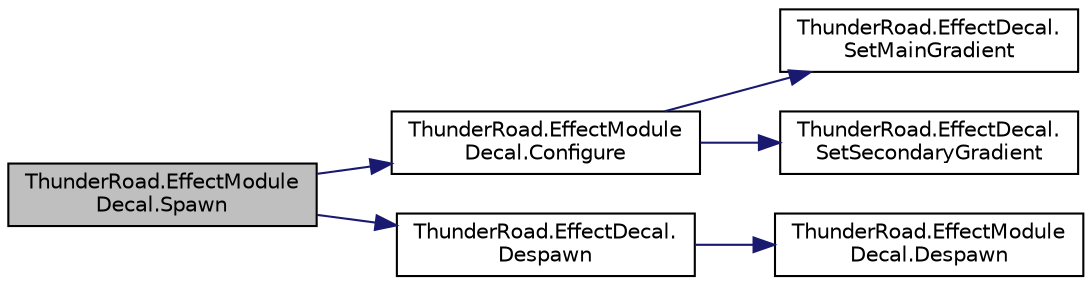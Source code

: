 digraph "ThunderRoad.EffectModuleDecal.Spawn"
{
 // LATEX_PDF_SIZE
  edge [fontname="Helvetica",fontsize="10",labelfontname="Helvetica",labelfontsize="10"];
  node [fontname="Helvetica",fontsize="10",shape=record];
  rankdir="LR";
  Node1 [label="ThunderRoad.EffectModule\lDecal.Spawn",height=0.2,width=0.4,color="black", fillcolor="grey75", style="filled", fontcolor="black",tooltip="Spawns the specified effect data."];
  Node1 -> Node2 [color="midnightblue",fontsize="10",style="solid",fontname="Helvetica"];
  Node2 [label="ThunderRoad.EffectModule\lDecal.Configure",height=0.2,width=0.4,color="black", fillcolor="white", style="filled",URL="$class_thunder_road_1_1_effect_module_decal.html#a8ca413ecc0b13ef5f15283fafebc1b3b",tooltip="Configures the specified effect decal."];
  Node2 -> Node3 [color="midnightblue",fontsize="10",style="solid",fontname="Helvetica"];
  Node3 [label="ThunderRoad.EffectDecal.\lSetMainGradient",height=0.2,width=0.4,color="black", fillcolor="white", style="filled",URL="$class_thunder_road_1_1_effect_decal.html#a3a8c9a30dfa8f7e78c4a3ea274b10e6f",tooltip="Sets the main gradient."];
  Node2 -> Node4 [color="midnightblue",fontsize="10",style="solid",fontname="Helvetica"];
  Node4 [label="ThunderRoad.EffectDecal.\lSetSecondaryGradient",height=0.2,width=0.4,color="black", fillcolor="white", style="filled",URL="$class_thunder_road_1_1_effect_decal.html#a90e8b4cf77282b937ec5c64d91b4aaf1",tooltip="Sets the secondary gradient."];
  Node1 -> Node5 [color="midnightblue",fontsize="10",style="solid",fontname="Helvetica"];
  Node5 [label="ThunderRoad.EffectDecal.\lDespawn",height=0.2,width=0.4,color="black", fillcolor="white", style="filled",URL="$class_thunder_road_1_1_effect_decal.html#ae2c60515ad72c88a5efae231f17626de",tooltip="Despawns this instance."];
  Node5 -> Node6 [color="midnightblue",fontsize="10",style="solid",fontname="Helvetica"];
  Node6 [label="ThunderRoad.EffectModule\lDecal.Despawn",height=0.2,width=0.4,color="black", fillcolor="white", style="filled",URL="$class_thunder_road_1_1_effect_module_decal.html#ae262f7c019d68aefc80fca51b14eab8c",tooltip="Despawns the specified effect decal."];
}
